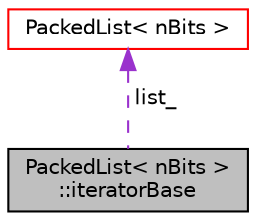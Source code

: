 digraph "PackedList&lt; nBits &gt;::iteratorBase"
{
  bgcolor="transparent";
  edge [fontname="Helvetica",fontsize="10",labelfontname="Helvetica",labelfontsize="10"];
  node [fontname="Helvetica",fontsize="10",shape=record];
  Node3 [label="PackedList\< nBits \>\l::iteratorBase",height=0.2,width=0.4,color="black", fillcolor="grey75", style="filled", fontcolor="black"];
  Node4 -> Node3 [dir="back",color="darkorchid3",fontsize="10",style="dashed",label=" list_" ,fontname="Helvetica"];
  Node4 [label="PackedList\< nBits \>",height=0.2,width=0.4,color="red",URL="$a27053.html",tooltip="A dynamically allocatable list of packed unsigned integers. "];
}

